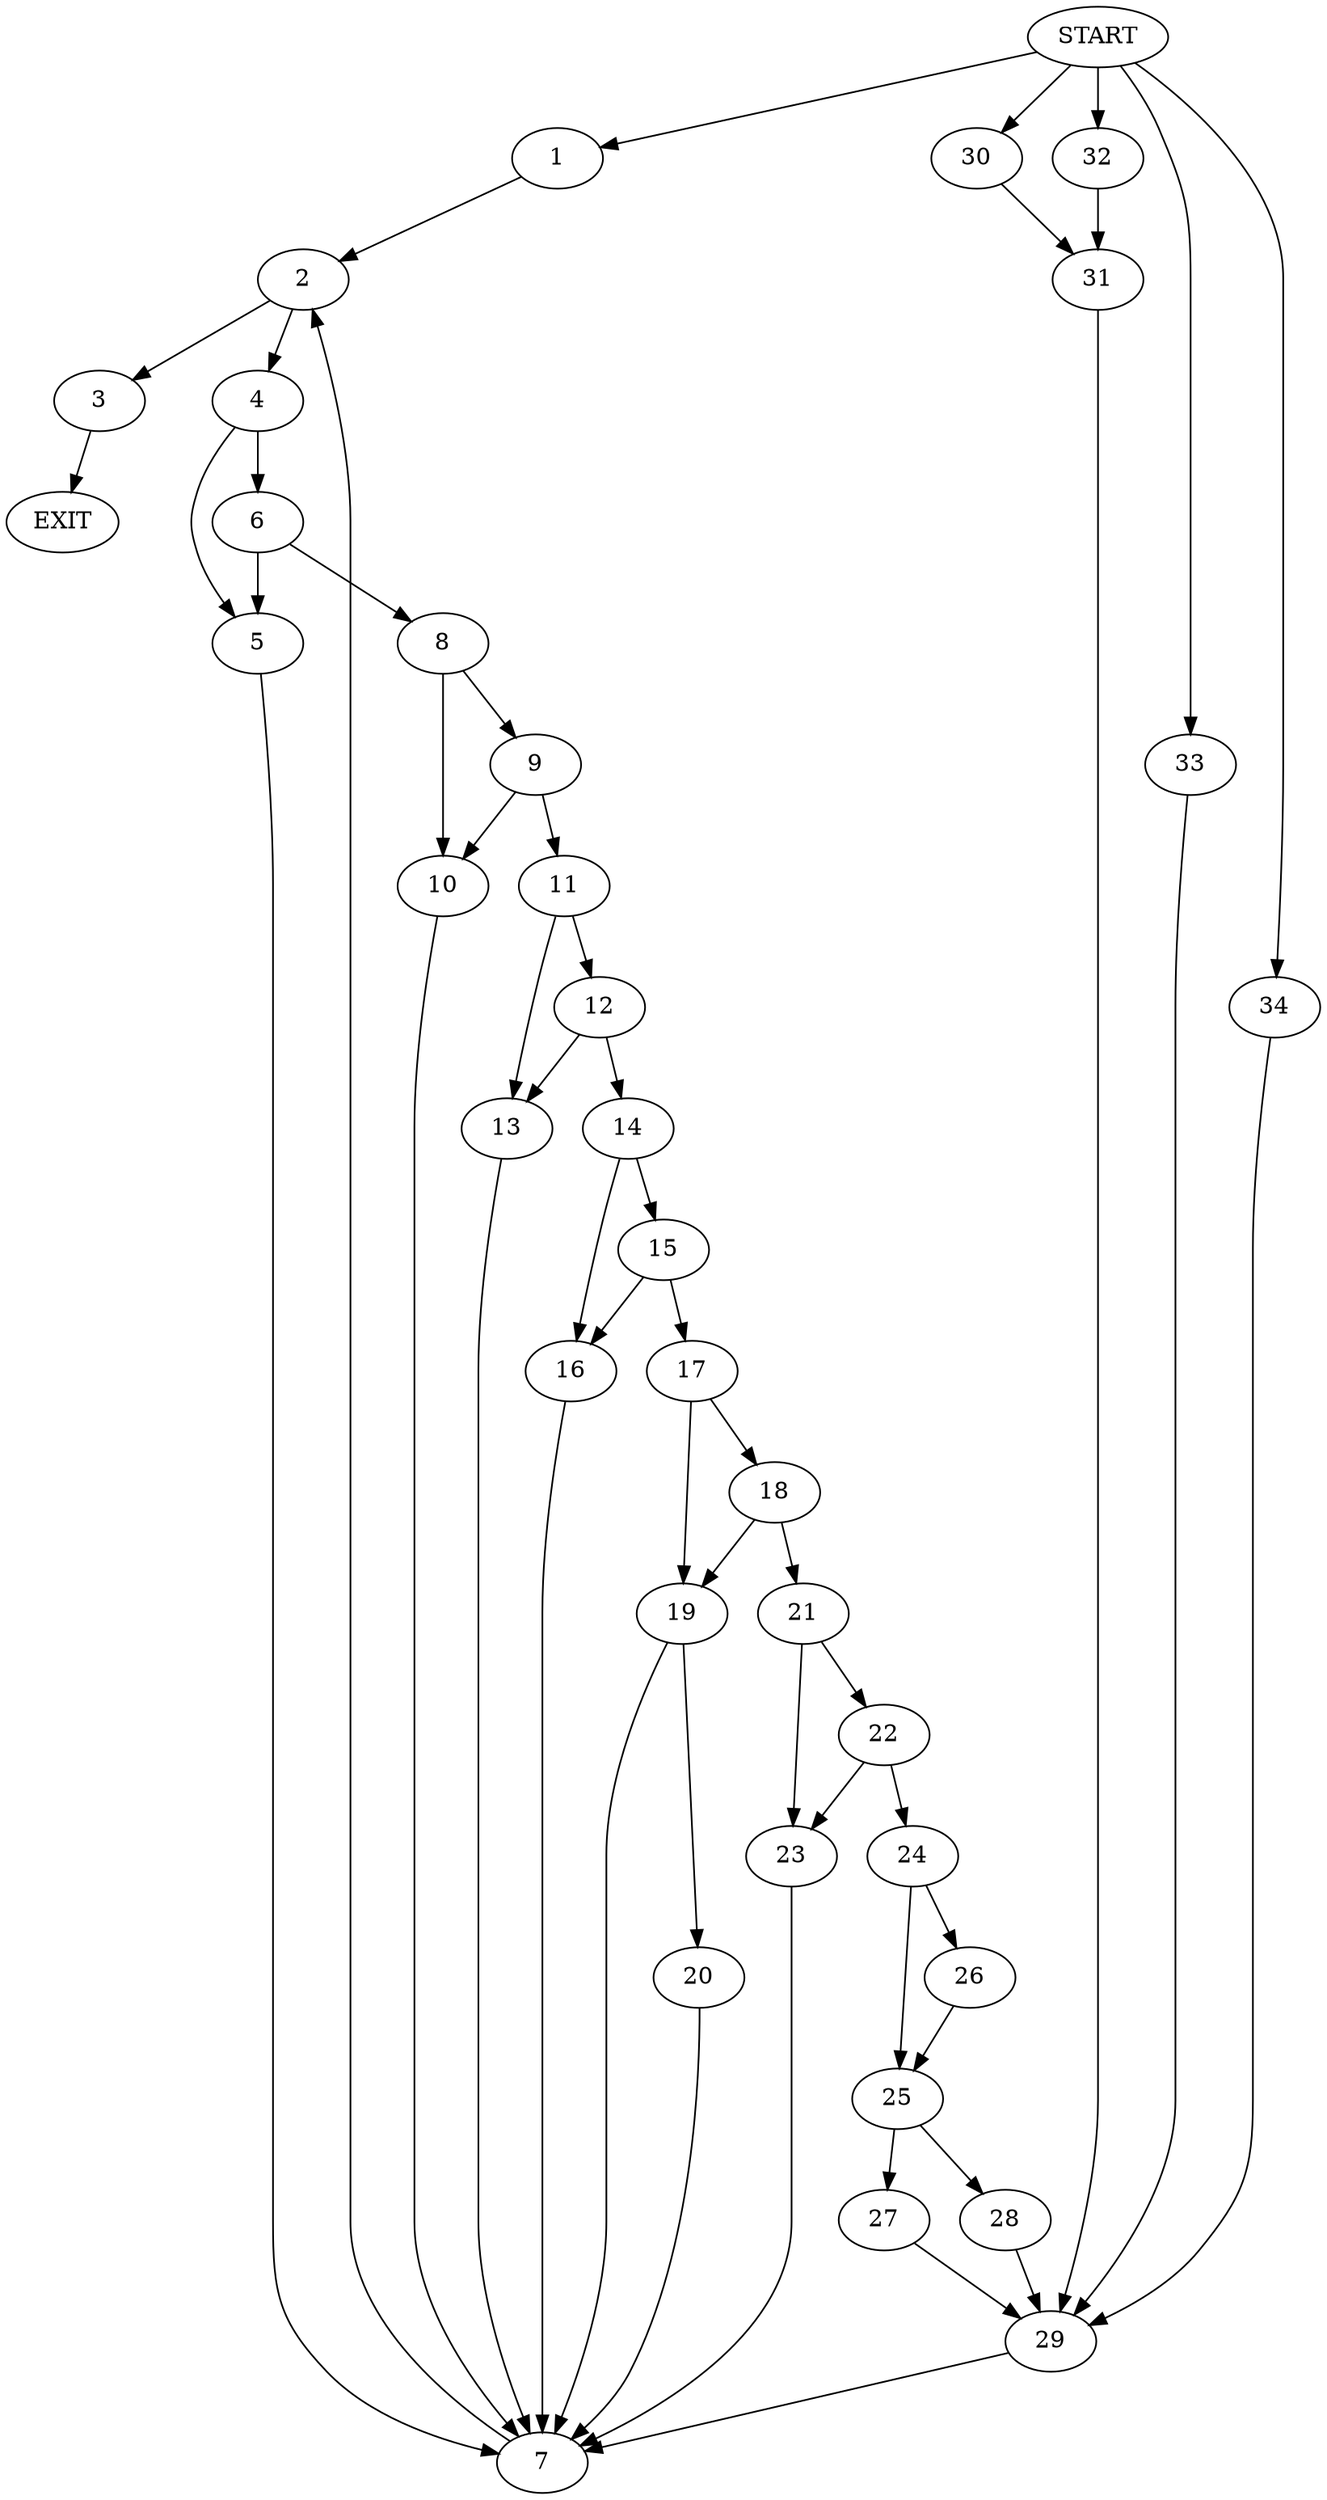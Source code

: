 digraph {
0 [label="START"]
35 [label="EXIT"]
0 -> 1
1 -> 2
2 -> 3
2 -> 4
3 -> 35
4 -> 5
4 -> 6
5 -> 7
6 -> 5
6 -> 8
8 -> 9
8 -> 10
7 -> 2
10 -> 7
9 -> 11
9 -> 10
11 -> 12
11 -> 13
12 -> 14
12 -> 13
13 -> 7
14 -> 15
14 -> 16
16 -> 7
15 -> 17
15 -> 16
17 -> 18
17 -> 19
19 -> 20
19 -> 7
18 -> 21
18 -> 19
21 -> 22
21 -> 23
20 -> 7
23 -> 7
22 -> 24
22 -> 23
24 -> 25
24 -> 26
25 -> 27
25 -> 28
26 -> 25
27 -> 29
28 -> 29
29 -> 7
0 -> 30
30 -> 31
31 -> 29
0 -> 32
32 -> 31
0 -> 33
33 -> 29
0 -> 34
34 -> 29
}
